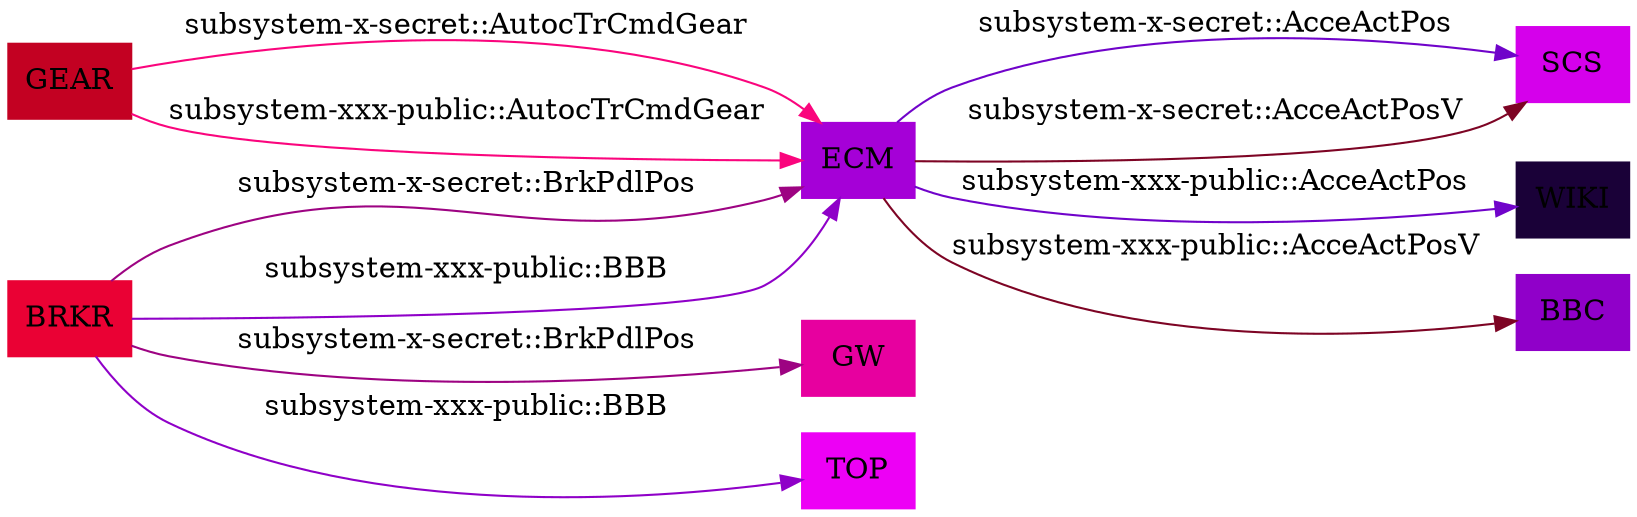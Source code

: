 digraph Signals {
	graph [rankdir=LR title="ECU Signals"]
	node [shape=box]
		ECM [label=ECM color="#a500d7" style=filled]
		SCS [label=SCS color="#d500eb" style=filled]
			ECM -> SCS [label="subsystem-x-secret::AcceActPos" color="#7003ca"]
			ECM -> SCS [label="subsystem-x-secret::AcceActPosV" color="#7d0424"]
		GEAR [label=GEAR color="#c30122" style=filled]
			GEAR -> ECM [label="subsystem-x-secret::AutocTrCmdGear" color="#fa057d"]
		BRKR [label=BRKR color="#ea0134" style=filled]
		GW [label=GW color="#e7009f" style=filled]
			BRKR -> GW [label="subsystem-x-secret::BrkPdlPos" color="#9d0382"]
			BRKR -> ECM [label="subsystem-x-secret::BrkPdlPos" color="#9d0382"]
		WIKI [label=WIKI color="#1a0138" style=filled]
			ECM -> WIKI [label="subsystem-xxx-public::AcceActPos" color="#7003ca"]
		BBC [label=BBC color="#9000c9" style=filled]
			ECM -> BBC [label="subsystem-xxx-public::AcceActPosV" color="#7d0424"]
			GEAR -> ECM [label="subsystem-xxx-public::AutocTrCmdGear" color="#fa057d"]
		TOP [label=TOP color="#ed00f5" style=filled]
			BRKR -> TOP [label="subsystem-xxx-public::BBB" color="#8f00c8"]
			BRKR -> ECM [label="subsystem-xxx-public::BBB" color="#8f00c8"]
}